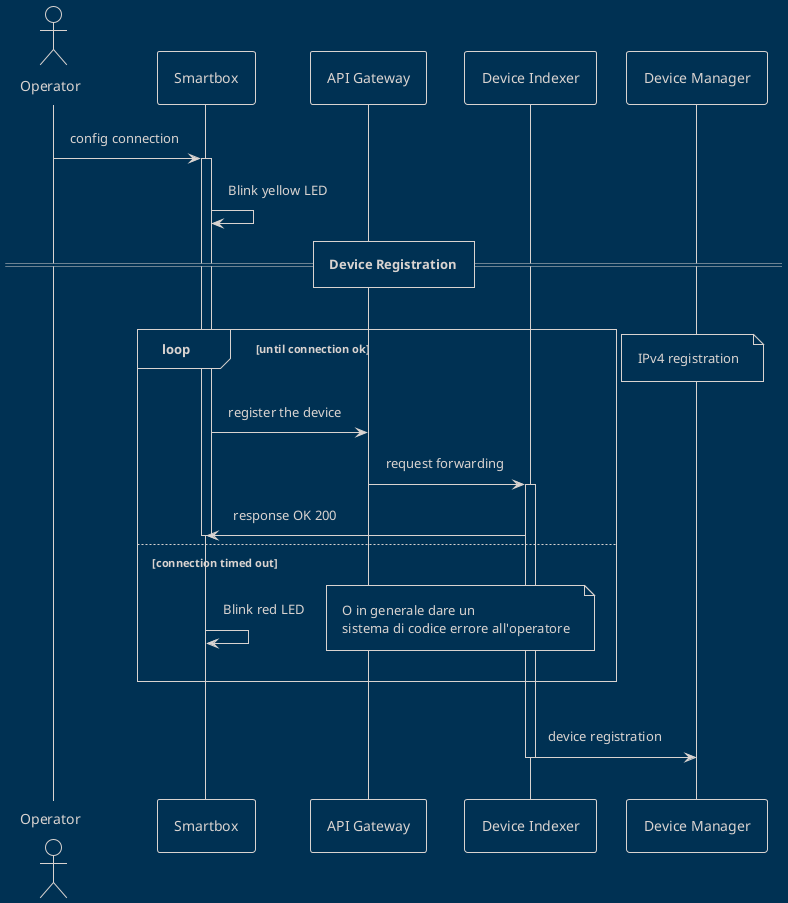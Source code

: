 @startuml Knowledge_Distillation_Framework_Sequence
!theme blueprint
skinparam padding 10

actor Operator

participant Smartbox
participant "API Gateway" as Gateway
participant "Device Indexer" as DeviceIndexer
participant "Device Manager" as DeviceManager


Operator -> Smartbox: config connection

activate Smartbox
    Smartbox->Smartbox: Blink yellow LED

==Device Registration==
|||
    loop until connection ok
        Smartbox -> Gateway: register the device
        Gateway -> DeviceIndexer: request forwarding
        activate DeviceIndexer
        DeviceIndexer->Smartbox: response OK 200
        deactivate Smartbox
        
        else connection timed out
            Smartbox->Smartbox:Blink red LED
            note right
                O in generale dare un 
                sistema di codice errore all'operatore
            end note
            |||
    end
    |||
        note right 
            IPv4 registration
        end note

        DeviceIndexer -> DeviceManager: device registration
    |||
    deactivate DeviceIndexer